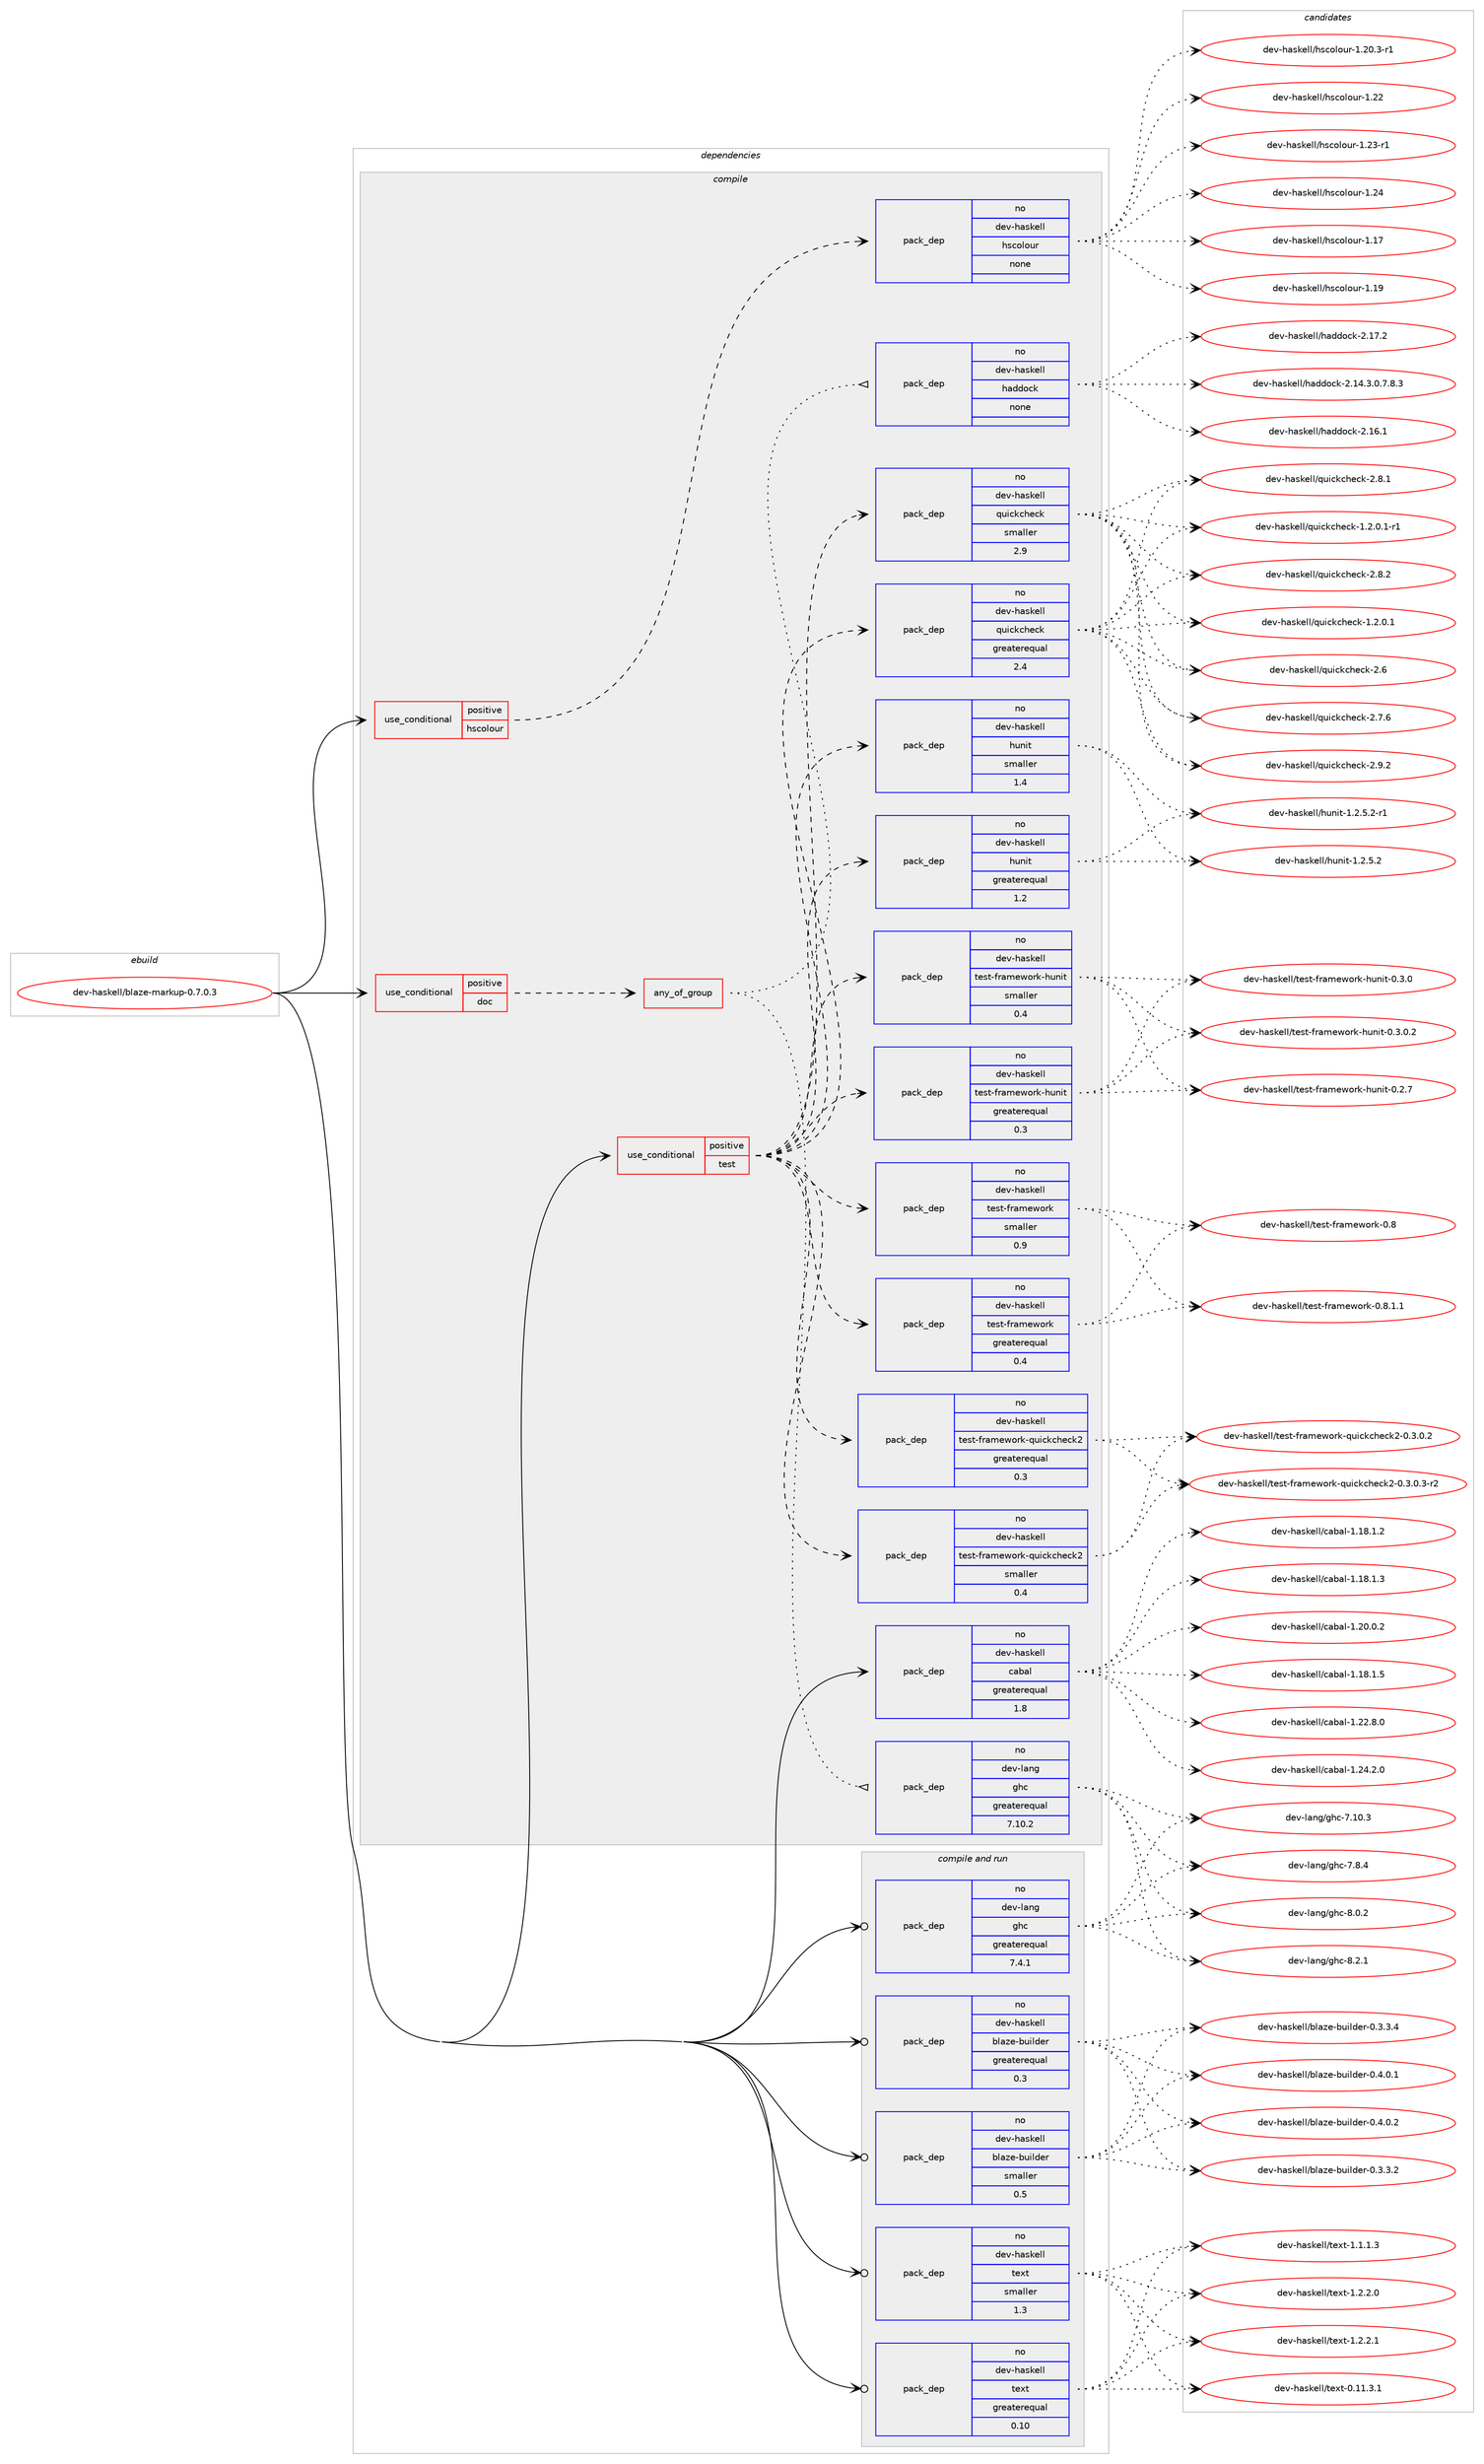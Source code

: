 digraph prolog {

# *************
# Graph options
# *************

newrank=true;
concentrate=true;
compound=true;
graph [rankdir=LR,fontname=Helvetica,fontsize=10,ranksep=1.5];#, ranksep=2.5, nodesep=0.2];
edge  [arrowhead=vee];
node  [fontname=Helvetica,fontsize=10];

# **********
# The ebuild
# **********

subgraph cluster_leftcol {
color=gray;
rank=same;
label=<<i>ebuild</i>>;
id [label="dev-haskell/blaze-markup-0.7.0.3", color=red, width=4, href="../dev-haskell/blaze-markup-0.7.0.3.svg"];
}

# ****************
# The dependencies
# ****************

subgraph cluster_midcol {
color=gray;
label=<<i>dependencies</i>>;
subgraph cluster_compile {
fillcolor="#eeeeee";
style=filled;
label=<<i>compile</i>>;
subgraph cond18133 {
dependency75778 [label=<<TABLE BORDER="0" CELLBORDER="1" CELLSPACING="0" CELLPADDING="4"><TR><TD ROWSPAN="3" CELLPADDING="10">use_conditional</TD></TR><TR><TD>positive</TD></TR><TR><TD>doc</TD></TR></TABLE>>, shape=none, color=red];
subgraph any1722 {
dependency75779 [label=<<TABLE BORDER="0" CELLBORDER="1" CELLSPACING="0" CELLPADDING="4"><TR><TD CELLPADDING="10">any_of_group</TD></TR></TABLE>>, shape=none, color=red];subgraph pack55893 {
dependency75780 [label=<<TABLE BORDER="0" CELLBORDER="1" CELLSPACING="0" CELLPADDING="4" WIDTH="220"><TR><TD ROWSPAN="6" CELLPADDING="30">pack_dep</TD></TR><TR><TD WIDTH="110">no</TD></TR><TR><TD>dev-haskell</TD></TR><TR><TD>haddock</TD></TR><TR><TD>none</TD></TR><TR><TD></TD></TR></TABLE>>, shape=none, color=blue];
}
dependency75779:e -> dependency75780:w [weight=20,style="dotted",arrowhead="oinv"];
subgraph pack55894 {
dependency75781 [label=<<TABLE BORDER="0" CELLBORDER="1" CELLSPACING="0" CELLPADDING="4" WIDTH="220"><TR><TD ROWSPAN="6" CELLPADDING="30">pack_dep</TD></TR><TR><TD WIDTH="110">no</TD></TR><TR><TD>dev-lang</TD></TR><TR><TD>ghc</TD></TR><TR><TD>greaterequal</TD></TR><TR><TD>7.10.2</TD></TR></TABLE>>, shape=none, color=blue];
}
dependency75779:e -> dependency75781:w [weight=20,style="dotted",arrowhead="oinv"];
}
dependency75778:e -> dependency75779:w [weight=20,style="dashed",arrowhead="vee"];
}
id:e -> dependency75778:w [weight=20,style="solid",arrowhead="vee"];
subgraph cond18134 {
dependency75782 [label=<<TABLE BORDER="0" CELLBORDER="1" CELLSPACING="0" CELLPADDING="4"><TR><TD ROWSPAN="3" CELLPADDING="10">use_conditional</TD></TR><TR><TD>positive</TD></TR><TR><TD>hscolour</TD></TR></TABLE>>, shape=none, color=red];
subgraph pack55895 {
dependency75783 [label=<<TABLE BORDER="0" CELLBORDER="1" CELLSPACING="0" CELLPADDING="4" WIDTH="220"><TR><TD ROWSPAN="6" CELLPADDING="30">pack_dep</TD></TR><TR><TD WIDTH="110">no</TD></TR><TR><TD>dev-haskell</TD></TR><TR><TD>hscolour</TD></TR><TR><TD>none</TD></TR><TR><TD></TD></TR></TABLE>>, shape=none, color=blue];
}
dependency75782:e -> dependency75783:w [weight=20,style="dashed",arrowhead="vee"];
}
id:e -> dependency75782:w [weight=20,style="solid",arrowhead="vee"];
subgraph cond18135 {
dependency75784 [label=<<TABLE BORDER="0" CELLBORDER="1" CELLSPACING="0" CELLPADDING="4"><TR><TD ROWSPAN="3" CELLPADDING="10">use_conditional</TD></TR><TR><TD>positive</TD></TR><TR><TD>test</TD></TR></TABLE>>, shape=none, color=red];
subgraph pack55896 {
dependency75785 [label=<<TABLE BORDER="0" CELLBORDER="1" CELLSPACING="0" CELLPADDING="4" WIDTH="220"><TR><TD ROWSPAN="6" CELLPADDING="30">pack_dep</TD></TR><TR><TD WIDTH="110">no</TD></TR><TR><TD>dev-haskell</TD></TR><TR><TD>hunit</TD></TR><TR><TD>greaterequal</TD></TR><TR><TD>1.2</TD></TR></TABLE>>, shape=none, color=blue];
}
dependency75784:e -> dependency75785:w [weight=20,style="dashed",arrowhead="vee"];
subgraph pack55897 {
dependency75786 [label=<<TABLE BORDER="0" CELLBORDER="1" CELLSPACING="0" CELLPADDING="4" WIDTH="220"><TR><TD ROWSPAN="6" CELLPADDING="30">pack_dep</TD></TR><TR><TD WIDTH="110">no</TD></TR><TR><TD>dev-haskell</TD></TR><TR><TD>hunit</TD></TR><TR><TD>smaller</TD></TR><TR><TD>1.4</TD></TR></TABLE>>, shape=none, color=blue];
}
dependency75784:e -> dependency75786:w [weight=20,style="dashed",arrowhead="vee"];
subgraph pack55898 {
dependency75787 [label=<<TABLE BORDER="0" CELLBORDER="1" CELLSPACING="0" CELLPADDING="4" WIDTH="220"><TR><TD ROWSPAN="6" CELLPADDING="30">pack_dep</TD></TR><TR><TD WIDTH="110">no</TD></TR><TR><TD>dev-haskell</TD></TR><TR><TD>quickcheck</TD></TR><TR><TD>greaterequal</TD></TR><TR><TD>2.4</TD></TR></TABLE>>, shape=none, color=blue];
}
dependency75784:e -> dependency75787:w [weight=20,style="dashed",arrowhead="vee"];
subgraph pack55899 {
dependency75788 [label=<<TABLE BORDER="0" CELLBORDER="1" CELLSPACING="0" CELLPADDING="4" WIDTH="220"><TR><TD ROWSPAN="6" CELLPADDING="30">pack_dep</TD></TR><TR><TD WIDTH="110">no</TD></TR><TR><TD>dev-haskell</TD></TR><TR><TD>quickcheck</TD></TR><TR><TD>smaller</TD></TR><TR><TD>2.9</TD></TR></TABLE>>, shape=none, color=blue];
}
dependency75784:e -> dependency75788:w [weight=20,style="dashed",arrowhead="vee"];
subgraph pack55900 {
dependency75789 [label=<<TABLE BORDER="0" CELLBORDER="1" CELLSPACING="0" CELLPADDING="4" WIDTH="220"><TR><TD ROWSPAN="6" CELLPADDING="30">pack_dep</TD></TR><TR><TD WIDTH="110">no</TD></TR><TR><TD>dev-haskell</TD></TR><TR><TD>test-framework</TD></TR><TR><TD>greaterequal</TD></TR><TR><TD>0.4</TD></TR></TABLE>>, shape=none, color=blue];
}
dependency75784:e -> dependency75789:w [weight=20,style="dashed",arrowhead="vee"];
subgraph pack55901 {
dependency75790 [label=<<TABLE BORDER="0" CELLBORDER="1" CELLSPACING="0" CELLPADDING="4" WIDTH="220"><TR><TD ROWSPAN="6" CELLPADDING="30">pack_dep</TD></TR><TR><TD WIDTH="110">no</TD></TR><TR><TD>dev-haskell</TD></TR><TR><TD>test-framework</TD></TR><TR><TD>smaller</TD></TR><TR><TD>0.9</TD></TR></TABLE>>, shape=none, color=blue];
}
dependency75784:e -> dependency75790:w [weight=20,style="dashed",arrowhead="vee"];
subgraph pack55902 {
dependency75791 [label=<<TABLE BORDER="0" CELLBORDER="1" CELLSPACING="0" CELLPADDING="4" WIDTH="220"><TR><TD ROWSPAN="6" CELLPADDING="30">pack_dep</TD></TR><TR><TD WIDTH="110">no</TD></TR><TR><TD>dev-haskell</TD></TR><TR><TD>test-framework-hunit</TD></TR><TR><TD>greaterequal</TD></TR><TR><TD>0.3</TD></TR></TABLE>>, shape=none, color=blue];
}
dependency75784:e -> dependency75791:w [weight=20,style="dashed",arrowhead="vee"];
subgraph pack55903 {
dependency75792 [label=<<TABLE BORDER="0" CELLBORDER="1" CELLSPACING="0" CELLPADDING="4" WIDTH="220"><TR><TD ROWSPAN="6" CELLPADDING="30">pack_dep</TD></TR><TR><TD WIDTH="110">no</TD></TR><TR><TD>dev-haskell</TD></TR><TR><TD>test-framework-hunit</TD></TR><TR><TD>smaller</TD></TR><TR><TD>0.4</TD></TR></TABLE>>, shape=none, color=blue];
}
dependency75784:e -> dependency75792:w [weight=20,style="dashed",arrowhead="vee"];
subgraph pack55904 {
dependency75793 [label=<<TABLE BORDER="0" CELLBORDER="1" CELLSPACING="0" CELLPADDING="4" WIDTH="220"><TR><TD ROWSPAN="6" CELLPADDING="30">pack_dep</TD></TR><TR><TD WIDTH="110">no</TD></TR><TR><TD>dev-haskell</TD></TR><TR><TD>test-framework-quickcheck2</TD></TR><TR><TD>greaterequal</TD></TR><TR><TD>0.3</TD></TR></TABLE>>, shape=none, color=blue];
}
dependency75784:e -> dependency75793:w [weight=20,style="dashed",arrowhead="vee"];
subgraph pack55905 {
dependency75794 [label=<<TABLE BORDER="0" CELLBORDER="1" CELLSPACING="0" CELLPADDING="4" WIDTH="220"><TR><TD ROWSPAN="6" CELLPADDING="30">pack_dep</TD></TR><TR><TD WIDTH="110">no</TD></TR><TR><TD>dev-haskell</TD></TR><TR><TD>test-framework-quickcheck2</TD></TR><TR><TD>smaller</TD></TR><TR><TD>0.4</TD></TR></TABLE>>, shape=none, color=blue];
}
dependency75784:e -> dependency75794:w [weight=20,style="dashed",arrowhead="vee"];
}
id:e -> dependency75784:w [weight=20,style="solid",arrowhead="vee"];
subgraph pack55906 {
dependency75795 [label=<<TABLE BORDER="0" CELLBORDER="1" CELLSPACING="0" CELLPADDING="4" WIDTH="220"><TR><TD ROWSPAN="6" CELLPADDING="30">pack_dep</TD></TR><TR><TD WIDTH="110">no</TD></TR><TR><TD>dev-haskell</TD></TR><TR><TD>cabal</TD></TR><TR><TD>greaterequal</TD></TR><TR><TD>1.8</TD></TR></TABLE>>, shape=none, color=blue];
}
id:e -> dependency75795:w [weight=20,style="solid",arrowhead="vee"];
}
subgraph cluster_compileandrun {
fillcolor="#eeeeee";
style=filled;
label=<<i>compile and run</i>>;
subgraph pack55907 {
dependency75796 [label=<<TABLE BORDER="0" CELLBORDER="1" CELLSPACING="0" CELLPADDING="4" WIDTH="220"><TR><TD ROWSPAN="6" CELLPADDING="30">pack_dep</TD></TR><TR><TD WIDTH="110">no</TD></TR><TR><TD>dev-haskell</TD></TR><TR><TD>blaze-builder</TD></TR><TR><TD>greaterequal</TD></TR><TR><TD>0.3</TD></TR></TABLE>>, shape=none, color=blue];
}
id:e -> dependency75796:w [weight=20,style="solid",arrowhead="odotvee"];
subgraph pack55908 {
dependency75797 [label=<<TABLE BORDER="0" CELLBORDER="1" CELLSPACING="0" CELLPADDING="4" WIDTH="220"><TR><TD ROWSPAN="6" CELLPADDING="30">pack_dep</TD></TR><TR><TD WIDTH="110">no</TD></TR><TR><TD>dev-haskell</TD></TR><TR><TD>blaze-builder</TD></TR><TR><TD>smaller</TD></TR><TR><TD>0.5</TD></TR></TABLE>>, shape=none, color=blue];
}
id:e -> dependency75797:w [weight=20,style="solid",arrowhead="odotvee"];
subgraph pack55909 {
dependency75798 [label=<<TABLE BORDER="0" CELLBORDER="1" CELLSPACING="0" CELLPADDING="4" WIDTH="220"><TR><TD ROWSPAN="6" CELLPADDING="30">pack_dep</TD></TR><TR><TD WIDTH="110">no</TD></TR><TR><TD>dev-haskell</TD></TR><TR><TD>text</TD></TR><TR><TD>greaterequal</TD></TR><TR><TD>0.10</TD></TR></TABLE>>, shape=none, color=blue];
}
id:e -> dependency75798:w [weight=20,style="solid",arrowhead="odotvee"];
subgraph pack55910 {
dependency75799 [label=<<TABLE BORDER="0" CELLBORDER="1" CELLSPACING="0" CELLPADDING="4" WIDTH="220"><TR><TD ROWSPAN="6" CELLPADDING="30">pack_dep</TD></TR><TR><TD WIDTH="110">no</TD></TR><TR><TD>dev-haskell</TD></TR><TR><TD>text</TD></TR><TR><TD>smaller</TD></TR><TR><TD>1.3</TD></TR></TABLE>>, shape=none, color=blue];
}
id:e -> dependency75799:w [weight=20,style="solid",arrowhead="odotvee"];
subgraph pack55911 {
dependency75800 [label=<<TABLE BORDER="0" CELLBORDER="1" CELLSPACING="0" CELLPADDING="4" WIDTH="220"><TR><TD ROWSPAN="6" CELLPADDING="30">pack_dep</TD></TR><TR><TD WIDTH="110">no</TD></TR><TR><TD>dev-lang</TD></TR><TR><TD>ghc</TD></TR><TR><TD>greaterequal</TD></TR><TR><TD>7.4.1</TD></TR></TABLE>>, shape=none, color=blue];
}
id:e -> dependency75800:w [weight=20,style="solid",arrowhead="odotvee"];
}
subgraph cluster_run {
fillcolor="#eeeeee";
style=filled;
label=<<i>run</i>>;
}
}

# **************
# The candidates
# **************

subgraph cluster_choices {
rank=same;
color=gray;
label=<<i>candidates</i>>;

subgraph choice55893 {
color=black;
nodesep=1;
choice1001011184510497115107101108108471049710010011199107455046495246514648465546564651 [label="dev-haskell/haddock-2.14.3.0.7.8.3", color=red, width=4,href="../dev-haskell/haddock-2.14.3.0.7.8.3.svg"];
choice100101118451049711510710110810847104971001001119910745504649544649 [label="dev-haskell/haddock-2.16.1", color=red, width=4,href="../dev-haskell/haddock-2.16.1.svg"];
choice100101118451049711510710110810847104971001001119910745504649554650 [label="dev-haskell/haddock-2.17.2", color=red, width=4,href="../dev-haskell/haddock-2.17.2.svg"];
dependency75780:e -> choice1001011184510497115107101108108471049710010011199107455046495246514648465546564651:w [style=dotted,weight="100"];
dependency75780:e -> choice100101118451049711510710110810847104971001001119910745504649544649:w [style=dotted,weight="100"];
dependency75780:e -> choice100101118451049711510710110810847104971001001119910745504649554650:w [style=dotted,weight="100"];
}
subgraph choice55894 {
color=black;
nodesep=1;
choice1001011184510897110103471031049945554649484651 [label="dev-lang/ghc-7.10.3", color=red, width=4,href="../dev-lang/ghc-7.10.3.svg"];
choice10010111845108971101034710310499455546564652 [label="dev-lang/ghc-7.8.4", color=red, width=4,href="../dev-lang/ghc-7.8.4.svg"];
choice10010111845108971101034710310499455646484650 [label="dev-lang/ghc-8.0.2", color=red, width=4,href="../dev-lang/ghc-8.0.2.svg"];
choice10010111845108971101034710310499455646504649 [label="dev-lang/ghc-8.2.1", color=red, width=4,href="../dev-lang/ghc-8.2.1.svg"];
dependency75781:e -> choice1001011184510897110103471031049945554649484651:w [style=dotted,weight="100"];
dependency75781:e -> choice10010111845108971101034710310499455546564652:w [style=dotted,weight="100"];
dependency75781:e -> choice10010111845108971101034710310499455646484650:w [style=dotted,weight="100"];
dependency75781:e -> choice10010111845108971101034710310499455646504649:w [style=dotted,weight="100"];
}
subgraph choice55895 {
color=black;
nodesep=1;
choice100101118451049711510710110810847104115991111081111171144549464955 [label="dev-haskell/hscolour-1.17", color=red, width=4,href="../dev-haskell/hscolour-1.17.svg"];
choice100101118451049711510710110810847104115991111081111171144549464957 [label="dev-haskell/hscolour-1.19", color=red, width=4,href="../dev-haskell/hscolour-1.19.svg"];
choice10010111845104971151071011081084710411599111108111117114454946504846514511449 [label="dev-haskell/hscolour-1.20.3-r1", color=red, width=4,href="../dev-haskell/hscolour-1.20.3-r1.svg"];
choice100101118451049711510710110810847104115991111081111171144549465050 [label="dev-haskell/hscolour-1.22", color=red, width=4,href="../dev-haskell/hscolour-1.22.svg"];
choice1001011184510497115107101108108471041159911110811111711445494650514511449 [label="dev-haskell/hscolour-1.23-r1", color=red, width=4,href="../dev-haskell/hscolour-1.23-r1.svg"];
choice100101118451049711510710110810847104115991111081111171144549465052 [label="dev-haskell/hscolour-1.24", color=red, width=4,href="../dev-haskell/hscolour-1.24.svg"];
dependency75783:e -> choice100101118451049711510710110810847104115991111081111171144549464955:w [style=dotted,weight="100"];
dependency75783:e -> choice100101118451049711510710110810847104115991111081111171144549464957:w [style=dotted,weight="100"];
dependency75783:e -> choice10010111845104971151071011081084710411599111108111117114454946504846514511449:w [style=dotted,weight="100"];
dependency75783:e -> choice100101118451049711510710110810847104115991111081111171144549465050:w [style=dotted,weight="100"];
dependency75783:e -> choice1001011184510497115107101108108471041159911110811111711445494650514511449:w [style=dotted,weight="100"];
dependency75783:e -> choice100101118451049711510710110810847104115991111081111171144549465052:w [style=dotted,weight="100"];
}
subgraph choice55896 {
color=black;
nodesep=1;
choice1001011184510497115107101108108471041171101051164549465046534650 [label="dev-haskell/hunit-1.2.5.2", color=red, width=4,href="../dev-haskell/hunit-1.2.5.2.svg"];
choice10010111845104971151071011081084710411711010511645494650465346504511449 [label="dev-haskell/hunit-1.2.5.2-r1", color=red, width=4,href="../dev-haskell/hunit-1.2.5.2-r1.svg"];
dependency75785:e -> choice1001011184510497115107101108108471041171101051164549465046534650:w [style=dotted,weight="100"];
dependency75785:e -> choice10010111845104971151071011081084710411711010511645494650465346504511449:w [style=dotted,weight="100"];
}
subgraph choice55897 {
color=black;
nodesep=1;
choice1001011184510497115107101108108471041171101051164549465046534650 [label="dev-haskell/hunit-1.2.5.2", color=red, width=4,href="../dev-haskell/hunit-1.2.5.2.svg"];
choice10010111845104971151071011081084710411711010511645494650465346504511449 [label="dev-haskell/hunit-1.2.5.2-r1", color=red, width=4,href="../dev-haskell/hunit-1.2.5.2-r1.svg"];
dependency75786:e -> choice1001011184510497115107101108108471041171101051164549465046534650:w [style=dotted,weight="100"];
dependency75786:e -> choice10010111845104971151071011081084710411711010511645494650465346504511449:w [style=dotted,weight="100"];
}
subgraph choice55898 {
color=black;
nodesep=1;
choice1001011184510497115107101108108471131171059910799104101991074549465046484649 [label="dev-haskell/quickcheck-1.2.0.1", color=red, width=4,href="../dev-haskell/quickcheck-1.2.0.1.svg"];
choice10010111845104971151071011081084711311710599107991041019910745494650464846494511449 [label="dev-haskell/quickcheck-1.2.0.1-r1", color=red, width=4,href="../dev-haskell/quickcheck-1.2.0.1-r1.svg"];
choice10010111845104971151071011081084711311710599107991041019910745504654 [label="dev-haskell/quickcheck-2.6", color=red, width=4,href="../dev-haskell/quickcheck-2.6.svg"];
choice100101118451049711510710110810847113117105991079910410199107455046554654 [label="dev-haskell/quickcheck-2.7.6", color=red, width=4,href="../dev-haskell/quickcheck-2.7.6.svg"];
choice100101118451049711510710110810847113117105991079910410199107455046564649 [label="dev-haskell/quickcheck-2.8.1", color=red, width=4,href="../dev-haskell/quickcheck-2.8.1.svg"];
choice100101118451049711510710110810847113117105991079910410199107455046564650 [label="dev-haskell/quickcheck-2.8.2", color=red, width=4,href="../dev-haskell/quickcheck-2.8.2.svg"];
choice100101118451049711510710110810847113117105991079910410199107455046574650 [label="dev-haskell/quickcheck-2.9.2", color=red, width=4,href="../dev-haskell/quickcheck-2.9.2.svg"];
dependency75787:e -> choice1001011184510497115107101108108471131171059910799104101991074549465046484649:w [style=dotted,weight="100"];
dependency75787:e -> choice10010111845104971151071011081084711311710599107991041019910745494650464846494511449:w [style=dotted,weight="100"];
dependency75787:e -> choice10010111845104971151071011081084711311710599107991041019910745504654:w [style=dotted,weight="100"];
dependency75787:e -> choice100101118451049711510710110810847113117105991079910410199107455046554654:w [style=dotted,weight="100"];
dependency75787:e -> choice100101118451049711510710110810847113117105991079910410199107455046564649:w [style=dotted,weight="100"];
dependency75787:e -> choice100101118451049711510710110810847113117105991079910410199107455046564650:w [style=dotted,weight="100"];
dependency75787:e -> choice100101118451049711510710110810847113117105991079910410199107455046574650:w [style=dotted,weight="100"];
}
subgraph choice55899 {
color=black;
nodesep=1;
choice1001011184510497115107101108108471131171059910799104101991074549465046484649 [label="dev-haskell/quickcheck-1.2.0.1", color=red, width=4,href="../dev-haskell/quickcheck-1.2.0.1.svg"];
choice10010111845104971151071011081084711311710599107991041019910745494650464846494511449 [label="dev-haskell/quickcheck-1.2.0.1-r1", color=red, width=4,href="../dev-haskell/quickcheck-1.2.0.1-r1.svg"];
choice10010111845104971151071011081084711311710599107991041019910745504654 [label="dev-haskell/quickcheck-2.6", color=red, width=4,href="../dev-haskell/quickcheck-2.6.svg"];
choice100101118451049711510710110810847113117105991079910410199107455046554654 [label="dev-haskell/quickcheck-2.7.6", color=red, width=4,href="../dev-haskell/quickcheck-2.7.6.svg"];
choice100101118451049711510710110810847113117105991079910410199107455046564649 [label="dev-haskell/quickcheck-2.8.1", color=red, width=4,href="../dev-haskell/quickcheck-2.8.1.svg"];
choice100101118451049711510710110810847113117105991079910410199107455046564650 [label="dev-haskell/quickcheck-2.8.2", color=red, width=4,href="../dev-haskell/quickcheck-2.8.2.svg"];
choice100101118451049711510710110810847113117105991079910410199107455046574650 [label="dev-haskell/quickcheck-2.9.2", color=red, width=4,href="../dev-haskell/quickcheck-2.9.2.svg"];
dependency75788:e -> choice1001011184510497115107101108108471131171059910799104101991074549465046484649:w [style=dotted,weight="100"];
dependency75788:e -> choice10010111845104971151071011081084711311710599107991041019910745494650464846494511449:w [style=dotted,weight="100"];
dependency75788:e -> choice10010111845104971151071011081084711311710599107991041019910745504654:w [style=dotted,weight="100"];
dependency75788:e -> choice100101118451049711510710110810847113117105991079910410199107455046554654:w [style=dotted,weight="100"];
dependency75788:e -> choice100101118451049711510710110810847113117105991079910410199107455046564649:w [style=dotted,weight="100"];
dependency75788:e -> choice100101118451049711510710110810847113117105991079910410199107455046564650:w [style=dotted,weight="100"];
dependency75788:e -> choice100101118451049711510710110810847113117105991079910410199107455046574650:w [style=dotted,weight="100"];
}
subgraph choice55900 {
color=black;
nodesep=1;
choice100101118451049711510710110810847116101115116451021149710910111911111410745484656 [label="dev-haskell/test-framework-0.8", color=red, width=4,href="../dev-haskell/test-framework-0.8.svg"];
choice10010111845104971151071011081084711610111511645102114971091011191111141074548465646494649 [label="dev-haskell/test-framework-0.8.1.1", color=red, width=4,href="../dev-haskell/test-framework-0.8.1.1.svg"];
dependency75789:e -> choice100101118451049711510710110810847116101115116451021149710910111911111410745484656:w [style=dotted,weight="100"];
dependency75789:e -> choice10010111845104971151071011081084711610111511645102114971091011191111141074548465646494649:w [style=dotted,weight="100"];
}
subgraph choice55901 {
color=black;
nodesep=1;
choice100101118451049711510710110810847116101115116451021149710910111911111410745484656 [label="dev-haskell/test-framework-0.8", color=red, width=4,href="../dev-haskell/test-framework-0.8.svg"];
choice10010111845104971151071011081084711610111511645102114971091011191111141074548465646494649 [label="dev-haskell/test-framework-0.8.1.1", color=red, width=4,href="../dev-haskell/test-framework-0.8.1.1.svg"];
dependency75790:e -> choice100101118451049711510710110810847116101115116451021149710910111911111410745484656:w [style=dotted,weight="100"];
dependency75790:e -> choice10010111845104971151071011081084711610111511645102114971091011191111141074548465646494649:w [style=dotted,weight="100"];
}
subgraph choice55902 {
color=black;
nodesep=1;
choice100101118451049711510710110810847116101115116451021149710910111911111410745104117110105116454846504655 [label="dev-haskell/test-framework-hunit-0.2.7", color=red, width=4,href="../dev-haskell/test-framework-hunit-0.2.7.svg"];
choice100101118451049711510710110810847116101115116451021149710910111911111410745104117110105116454846514648 [label="dev-haskell/test-framework-hunit-0.3.0", color=red, width=4,href="../dev-haskell/test-framework-hunit-0.3.0.svg"];
choice1001011184510497115107101108108471161011151164510211497109101119111114107451041171101051164548465146484650 [label="dev-haskell/test-framework-hunit-0.3.0.2", color=red, width=4,href="../dev-haskell/test-framework-hunit-0.3.0.2.svg"];
dependency75791:e -> choice100101118451049711510710110810847116101115116451021149710910111911111410745104117110105116454846504655:w [style=dotted,weight="100"];
dependency75791:e -> choice100101118451049711510710110810847116101115116451021149710910111911111410745104117110105116454846514648:w [style=dotted,weight="100"];
dependency75791:e -> choice1001011184510497115107101108108471161011151164510211497109101119111114107451041171101051164548465146484650:w [style=dotted,weight="100"];
}
subgraph choice55903 {
color=black;
nodesep=1;
choice100101118451049711510710110810847116101115116451021149710910111911111410745104117110105116454846504655 [label="dev-haskell/test-framework-hunit-0.2.7", color=red, width=4,href="../dev-haskell/test-framework-hunit-0.2.7.svg"];
choice100101118451049711510710110810847116101115116451021149710910111911111410745104117110105116454846514648 [label="dev-haskell/test-framework-hunit-0.3.0", color=red, width=4,href="../dev-haskell/test-framework-hunit-0.3.0.svg"];
choice1001011184510497115107101108108471161011151164510211497109101119111114107451041171101051164548465146484650 [label="dev-haskell/test-framework-hunit-0.3.0.2", color=red, width=4,href="../dev-haskell/test-framework-hunit-0.3.0.2.svg"];
dependency75792:e -> choice100101118451049711510710110810847116101115116451021149710910111911111410745104117110105116454846504655:w [style=dotted,weight="100"];
dependency75792:e -> choice100101118451049711510710110810847116101115116451021149710910111911111410745104117110105116454846514648:w [style=dotted,weight="100"];
dependency75792:e -> choice1001011184510497115107101108108471161011151164510211497109101119111114107451041171101051164548465146484650:w [style=dotted,weight="100"];
}
subgraph choice55904 {
color=black;
nodesep=1;
choice100101118451049711510710110810847116101115116451021149710910111911111410745113117105991079910410199107504548465146484650 [label="dev-haskell/test-framework-quickcheck2-0.3.0.2", color=red, width=4,href="../dev-haskell/test-framework-quickcheck2-0.3.0.2.svg"];
choice1001011184510497115107101108108471161011151164510211497109101119111114107451131171059910799104101991075045484651464846514511450 [label="dev-haskell/test-framework-quickcheck2-0.3.0.3-r2", color=red, width=4,href="../dev-haskell/test-framework-quickcheck2-0.3.0.3-r2.svg"];
dependency75793:e -> choice100101118451049711510710110810847116101115116451021149710910111911111410745113117105991079910410199107504548465146484650:w [style=dotted,weight="100"];
dependency75793:e -> choice1001011184510497115107101108108471161011151164510211497109101119111114107451131171059910799104101991075045484651464846514511450:w [style=dotted,weight="100"];
}
subgraph choice55905 {
color=black;
nodesep=1;
choice100101118451049711510710110810847116101115116451021149710910111911111410745113117105991079910410199107504548465146484650 [label="dev-haskell/test-framework-quickcheck2-0.3.0.2", color=red, width=4,href="../dev-haskell/test-framework-quickcheck2-0.3.0.2.svg"];
choice1001011184510497115107101108108471161011151164510211497109101119111114107451131171059910799104101991075045484651464846514511450 [label="dev-haskell/test-framework-quickcheck2-0.3.0.3-r2", color=red, width=4,href="../dev-haskell/test-framework-quickcheck2-0.3.0.3-r2.svg"];
dependency75794:e -> choice100101118451049711510710110810847116101115116451021149710910111911111410745113117105991079910410199107504548465146484650:w [style=dotted,weight="100"];
dependency75794:e -> choice1001011184510497115107101108108471161011151164510211497109101119111114107451131171059910799104101991075045484651464846514511450:w [style=dotted,weight="100"];
}
subgraph choice55906 {
color=black;
nodesep=1;
choice10010111845104971151071011081084799979897108454946495646494650 [label="dev-haskell/cabal-1.18.1.2", color=red, width=4,href="../dev-haskell/cabal-1.18.1.2.svg"];
choice10010111845104971151071011081084799979897108454946495646494651 [label="dev-haskell/cabal-1.18.1.3", color=red, width=4,href="../dev-haskell/cabal-1.18.1.3.svg"];
choice10010111845104971151071011081084799979897108454946495646494653 [label="dev-haskell/cabal-1.18.1.5", color=red, width=4,href="../dev-haskell/cabal-1.18.1.5.svg"];
choice10010111845104971151071011081084799979897108454946504846484650 [label="dev-haskell/cabal-1.20.0.2", color=red, width=4,href="../dev-haskell/cabal-1.20.0.2.svg"];
choice10010111845104971151071011081084799979897108454946505046564648 [label="dev-haskell/cabal-1.22.8.0", color=red, width=4,href="../dev-haskell/cabal-1.22.8.0.svg"];
choice10010111845104971151071011081084799979897108454946505246504648 [label="dev-haskell/cabal-1.24.2.0", color=red, width=4,href="../dev-haskell/cabal-1.24.2.0.svg"];
dependency75795:e -> choice10010111845104971151071011081084799979897108454946495646494650:w [style=dotted,weight="100"];
dependency75795:e -> choice10010111845104971151071011081084799979897108454946495646494651:w [style=dotted,weight="100"];
dependency75795:e -> choice10010111845104971151071011081084799979897108454946495646494653:w [style=dotted,weight="100"];
dependency75795:e -> choice10010111845104971151071011081084799979897108454946504846484650:w [style=dotted,weight="100"];
dependency75795:e -> choice10010111845104971151071011081084799979897108454946505046564648:w [style=dotted,weight="100"];
dependency75795:e -> choice10010111845104971151071011081084799979897108454946505246504648:w [style=dotted,weight="100"];
}
subgraph choice55907 {
color=black;
nodesep=1;
choice100101118451049711510710110810847981089712210145981171051081001011144548465146514650 [label="dev-haskell/blaze-builder-0.3.3.2", color=red, width=4,href="../dev-haskell/blaze-builder-0.3.3.2.svg"];
choice100101118451049711510710110810847981089712210145981171051081001011144548465146514652 [label="dev-haskell/blaze-builder-0.3.3.4", color=red, width=4,href="../dev-haskell/blaze-builder-0.3.3.4.svg"];
choice100101118451049711510710110810847981089712210145981171051081001011144548465246484649 [label="dev-haskell/blaze-builder-0.4.0.1", color=red, width=4,href="../dev-haskell/blaze-builder-0.4.0.1.svg"];
choice100101118451049711510710110810847981089712210145981171051081001011144548465246484650 [label="dev-haskell/blaze-builder-0.4.0.2", color=red, width=4,href="../dev-haskell/blaze-builder-0.4.0.2.svg"];
dependency75796:e -> choice100101118451049711510710110810847981089712210145981171051081001011144548465146514650:w [style=dotted,weight="100"];
dependency75796:e -> choice100101118451049711510710110810847981089712210145981171051081001011144548465146514652:w [style=dotted,weight="100"];
dependency75796:e -> choice100101118451049711510710110810847981089712210145981171051081001011144548465246484649:w [style=dotted,weight="100"];
dependency75796:e -> choice100101118451049711510710110810847981089712210145981171051081001011144548465246484650:w [style=dotted,weight="100"];
}
subgraph choice55908 {
color=black;
nodesep=1;
choice100101118451049711510710110810847981089712210145981171051081001011144548465146514650 [label="dev-haskell/blaze-builder-0.3.3.2", color=red, width=4,href="../dev-haskell/blaze-builder-0.3.3.2.svg"];
choice100101118451049711510710110810847981089712210145981171051081001011144548465146514652 [label="dev-haskell/blaze-builder-0.3.3.4", color=red, width=4,href="../dev-haskell/blaze-builder-0.3.3.4.svg"];
choice100101118451049711510710110810847981089712210145981171051081001011144548465246484649 [label="dev-haskell/blaze-builder-0.4.0.1", color=red, width=4,href="../dev-haskell/blaze-builder-0.4.0.1.svg"];
choice100101118451049711510710110810847981089712210145981171051081001011144548465246484650 [label="dev-haskell/blaze-builder-0.4.0.2", color=red, width=4,href="../dev-haskell/blaze-builder-0.4.0.2.svg"];
dependency75797:e -> choice100101118451049711510710110810847981089712210145981171051081001011144548465146514650:w [style=dotted,weight="100"];
dependency75797:e -> choice100101118451049711510710110810847981089712210145981171051081001011144548465146514652:w [style=dotted,weight="100"];
dependency75797:e -> choice100101118451049711510710110810847981089712210145981171051081001011144548465246484649:w [style=dotted,weight="100"];
dependency75797:e -> choice100101118451049711510710110810847981089712210145981171051081001011144548465246484650:w [style=dotted,weight="100"];
}
subgraph choice55909 {
color=black;
nodesep=1;
choice100101118451049711510710110810847116101120116454846494946514649 [label="dev-haskell/text-0.11.3.1", color=red, width=4,href="../dev-haskell/text-0.11.3.1.svg"];
choice1001011184510497115107101108108471161011201164549464946494651 [label="dev-haskell/text-1.1.1.3", color=red, width=4,href="../dev-haskell/text-1.1.1.3.svg"];
choice1001011184510497115107101108108471161011201164549465046504648 [label="dev-haskell/text-1.2.2.0", color=red, width=4,href="../dev-haskell/text-1.2.2.0.svg"];
choice1001011184510497115107101108108471161011201164549465046504649 [label="dev-haskell/text-1.2.2.1", color=red, width=4,href="../dev-haskell/text-1.2.2.1.svg"];
dependency75798:e -> choice100101118451049711510710110810847116101120116454846494946514649:w [style=dotted,weight="100"];
dependency75798:e -> choice1001011184510497115107101108108471161011201164549464946494651:w [style=dotted,weight="100"];
dependency75798:e -> choice1001011184510497115107101108108471161011201164549465046504648:w [style=dotted,weight="100"];
dependency75798:e -> choice1001011184510497115107101108108471161011201164549465046504649:w [style=dotted,weight="100"];
}
subgraph choice55910 {
color=black;
nodesep=1;
choice100101118451049711510710110810847116101120116454846494946514649 [label="dev-haskell/text-0.11.3.1", color=red, width=4,href="../dev-haskell/text-0.11.3.1.svg"];
choice1001011184510497115107101108108471161011201164549464946494651 [label="dev-haskell/text-1.1.1.3", color=red, width=4,href="../dev-haskell/text-1.1.1.3.svg"];
choice1001011184510497115107101108108471161011201164549465046504648 [label="dev-haskell/text-1.2.2.0", color=red, width=4,href="../dev-haskell/text-1.2.2.0.svg"];
choice1001011184510497115107101108108471161011201164549465046504649 [label="dev-haskell/text-1.2.2.1", color=red, width=4,href="../dev-haskell/text-1.2.2.1.svg"];
dependency75799:e -> choice100101118451049711510710110810847116101120116454846494946514649:w [style=dotted,weight="100"];
dependency75799:e -> choice1001011184510497115107101108108471161011201164549464946494651:w [style=dotted,weight="100"];
dependency75799:e -> choice1001011184510497115107101108108471161011201164549465046504648:w [style=dotted,weight="100"];
dependency75799:e -> choice1001011184510497115107101108108471161011201164549465046504649:w [style=dotted,weight="100"];
}
subgraph choice55911 {
color=black;
nodesep=1;
choice1001011184510897110103471031049945554649484651 [label="dev-lang/ghc-7.10.3", color=red, width=4,href="../dev-lang/ghc-7.10.3.svg"];
choice10010111845108971101034710310499455546564652 [label="dev-lang/ghc-7.8.4", color=red, width=4,href="../dev-lang/ghc-7.8.4.svg"];
choice10010111845108971101034710310499455646484650 [label="dev-lang/ghc-8.0.2", color=red, width=4,href="../dev-lang/ghc-8.0.2.svg"];
choice10010111845108971101034710310499455646504649 [label="dev-lang/ghc-8.2.1", color=red, width=4,href="../dev-lang/ghc-8.2.1.svg"];
dependency75800:e -> choice1001011184510897110103471031049945554649484651:w [style=dotted,weight="100"];
dependency75800:e -> choice10010111845108971101034710310499455546564652:w [style=dotted,weight="100"];
dependency75800:e -> choice10010111845108971101034710310499455646484650:w [style=dotted,weight="100"];
dependency75800:e -> choice10010111845108971101034710310499455646504649:w [style=dotted,weight="100"];
}
}

}
